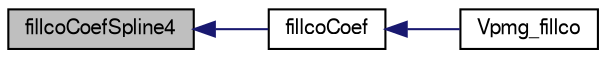 digraph "fillcoCoefSpline4"
{
  edge [fontname="FreeSans",fontsize="10",labelfontname="FreeSans",labelfontsize="10"];
  node [fontname="FreeSans",fontsize="10",shape=record];
  rankdir="LR";
  Node1 [label="fillcoCoefSpline4",height=0.2,width=0.4,color="black", fillcolor="grey75", style="filled" fontcolor="black"];
  Node1 -> Node2 [dir="back",color="midnightblue",fontsize="10",style="solid",fontname="FreeSans"];
  Node2 [label="fillcoCoef",height=0.2,width=0.4,color="black", fillcolor="white", style="filled",URL="$vpmg_8c.html#a169088d2631112390e9699d0ff25ab0a",tooltip="Top-level driver to fill all operator coefficient arrays."];
  Node2 -> Node3 [dir="back",color="midnightblue",fontsize="10",style="solid",fontname="FreeSans"];
  Node3 [label="Vpmg_fillco",height=0.2,width=0.4,color="black", fillcolor="white", style="filled",URL="$group___vpmg.html#gaf117af16d5e9c5bd4e557a69ec1eb73a",tooltip="Fill the coefficient arrays prior to solving the equation."];
}
